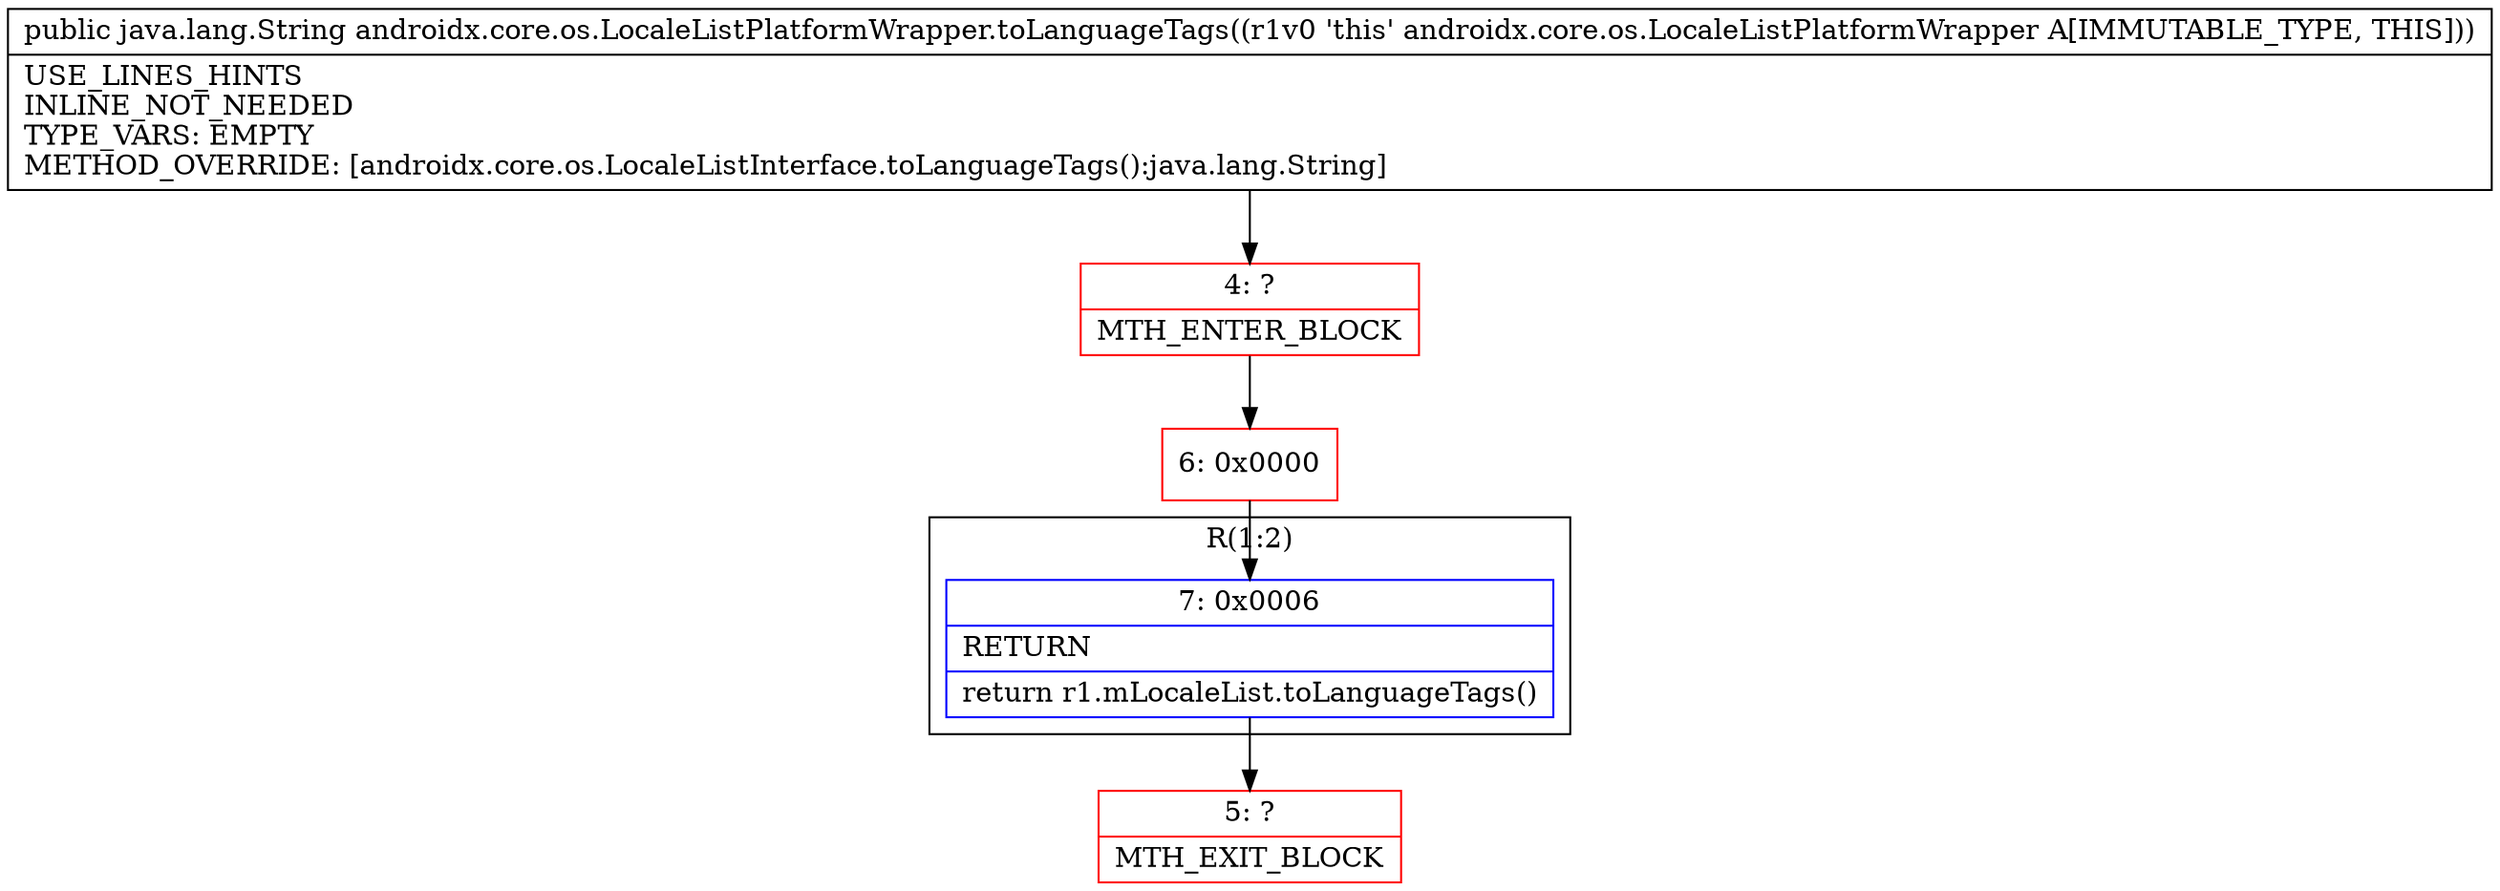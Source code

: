 digraph "CFG forandroidx.core.os.LocaleListPlatformWrapper.toLanguageTags()Ljava\/lang\/String;" {
subgraph cluster_Region_754020465 {
label = "R(1:2)";
node [shape=record,color=blue];
Node_7 [shape=record,label="{7\:\ 0x0006|RETURN\l|return r1.mLocaleList.toLanguageTags()\l}"];
}
Node_4 [shape=record,color=red,label="{4\:\ ?|MTH_ENTER_BLOCK\l}"];
Node_6 [shape=record,color=red,label="{6\:\ 0x0000}"];
Node_5 [shape=record,color=red,label="{5\:\ ?|MTH_EXIT_BLOCK\l}"];
MethodNode[shape=record,label="{public java.lang.String androidx.core.os.LocaleListPlatformWrapper.toLanguageTags((r1v0 'this' androidx.core.os.LocaleListPlatformWrapper A[IMMUTABLE_TYPE, THIS]))  | USE_LINES_HINTS\lINLINE_NOT_NEEDED\lTYPE_VARS: EMPTY\lMETHOD_OVERRIDE: [androidx.core.os.LocaleListInterface.toLanguageTags():java.lang.String]\l}"];
MethodNode -> Node_4;Node_7 -> Node_5;
Node_4 -> Node_6;
Node_6 -> Node_7;
}

